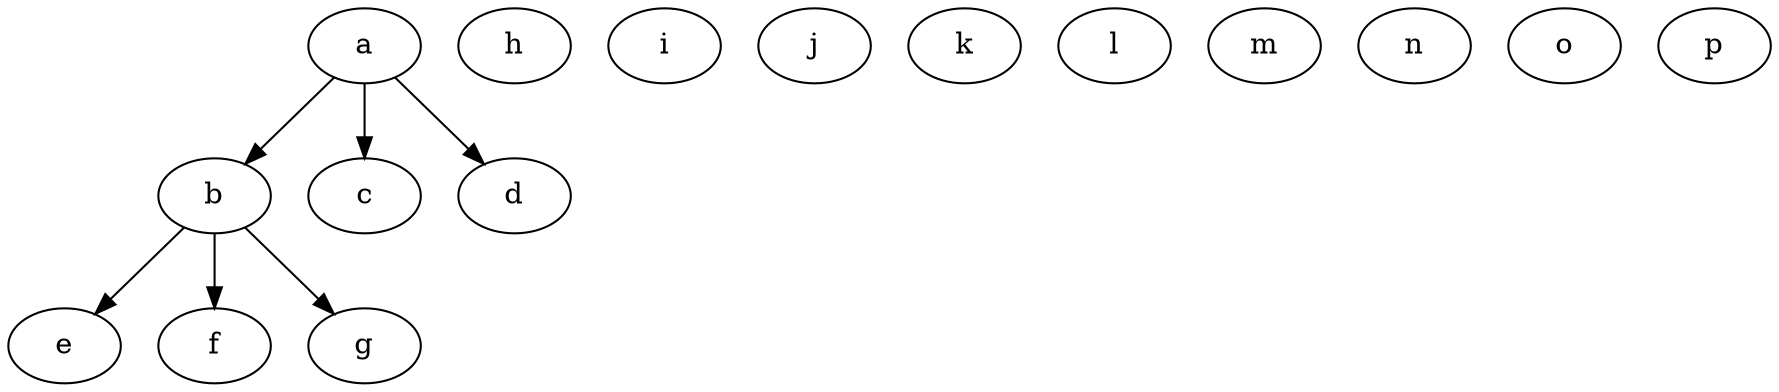 digraph "outputOutTree-Balanced-MaxBf-3_Nodes_7_CCR_2.0_WeightType_Random" {
    a     [Weight=5];
    b     [Weight=6];
    c     [Weight=5];
    d     [Weight=6];
    e     [Weight=4];
    f     [Weight=7];
    g     [Weight=8];
    h     [Weight=9];
    i     [Weight=10];
    j     [Weight=11];
    k     [Weight=12];
    l     [Weight=13];
    m     [Weight=14];
    n     [Weight=15];
    o     [Weight=16];
    p     [Weight=17];

    a -> b     [Weight=15];
    a -> c     [Weight=11];
    a -> d     [Weight=11];
    b -> e     [Weight=19];
    b -> f     [Weight=4];
    b -> g     [Weight=21];
}